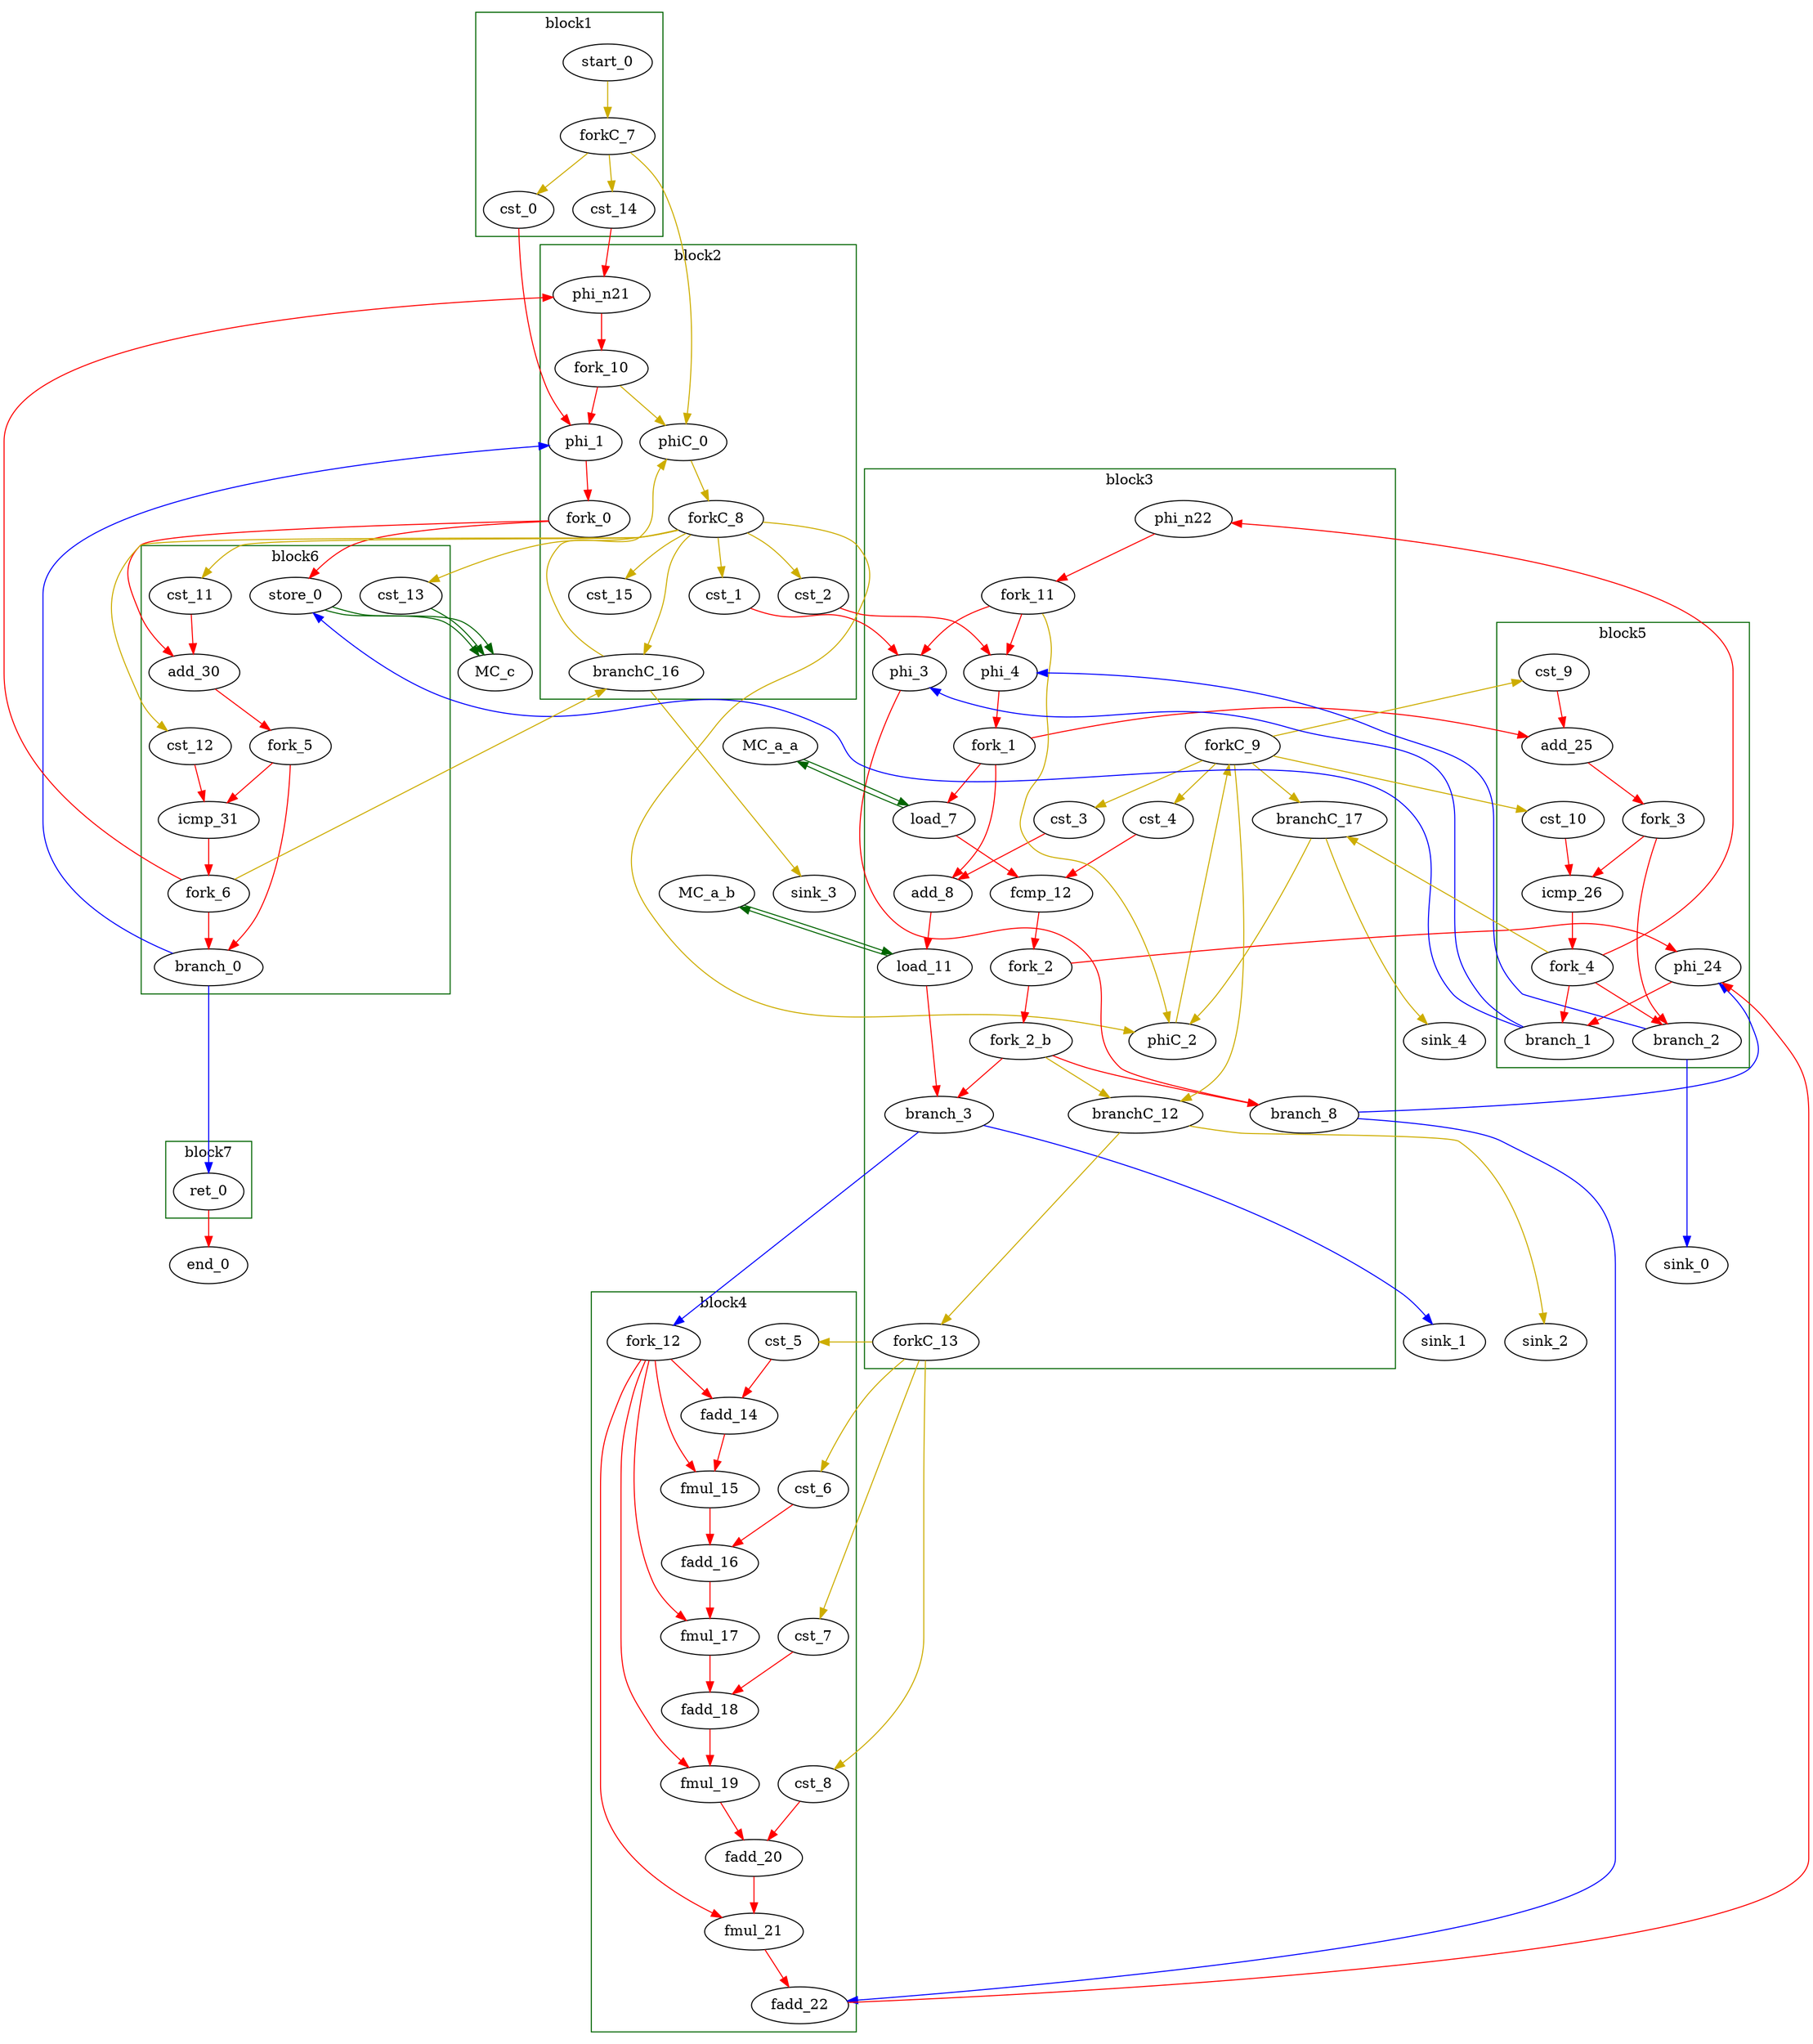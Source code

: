 digraph G {
splines=spline;
subgraph cluster_0 {
color="darkgreen";
label="block1";
"cst_0" [type="Constant", bbID=1, in="in1:0", out="out1:32", value="0x00000000", tagged=false, taggers_num=0, tagger_id="-1"];
"start_0" [type="Entry", control="true", bbID=1, in="in1:0", out="out1:0", tagged=false, taggers_num=0, tagger_id="-1"];
"cst_14" [type="Constant", bbID=1, in="in1:0", out="out1:1", value="0x00000000", tagged=false, taggers_num=0, tagger_id="-1"];
"forkC_7" [type="Fork", bbID=1, in="in1:0", out="out1:0 out2:0 out3:0 ", tagged=false, taggers_num=0, tagger_id="-1"];
}
subgraph cluster_1 {
color="darkgreen";
label="block2";
"phi_1" [type="Mux", bbID=2, in="in1?:1 in2:32 in3:32 ", out="out1:32", delay=0.366, tagged=false, taggers_num=0, tagger_id="-1"];
"cst_1" [type="Constant", bbID=2, in="in1:0", out="out1:32", value="0x00000000", tagged=false, taggers_num=0, tagger_id="-1"];
"cst_2" [type="Constant", bbID=2, in="in1:0", out="out1:32", value="0x00000000", tagged=false, taggers_num=0, tagger_id="-1"];
"phiC_0" [type="Mux", bbID=2, in="in1?:1 in2:0 in3:0 ", out="out1:0", delay=0.166, tagged=false, taggers_num=0, tagger_id="-1"];
"phi_n21" [type="Merge", bbID=2, in="in1:1 in2:1 ", out="out1:1", delay=0.366, tagged=false, taggers_num=0, tagger_id="-1"];
"branchC_16" [type="Branch", bbID=2, in="in1:0 in2?:1", out="out1+:0 out2-:0", tagged=false, taggers_num=0, tagger_id="-1"];
"cst_15" [type="Constant", bbID=2, in="in1:0", out="out1:1", value="0x00000000", tagged=false, taggers_num=0, tagger_id="-1"];
"fork_0" [type="Fork", bbID=2, in="in1:32", out="out1:32 out2:32 ", tagged=false, taggers_num=0, tagger_id="-1"];
"forkC_8" [type="Fork", bbID=2, in="in1:0", out="out1:0 out2:0 out3:0 out4:0 out5:0 out6:0 out7:0 out8:0 ", tagged=false, taggers_num=0, tagger_id="-1"];
"fork_10" [type="Fork", bbID=2, in="in1:1", out="out1:1 out2:1 ", tagged=false, taggers_num=0, tagger_id="-1"];
}
subgraph cluster_2 {
color="darkgreen";
label="block3";
"phi_3" [type="Mux", bbID=3, in="in1?:1 in2:32 in3:32 ", out="out1:32", delay=0.366, tagged=false, taggers_num=0, tagger_id="-1"];
"phi_4" [type="Mux", bbID=3, in="in1?:1 in2:32 in3:32 ", out="out1:32", delay=0.366, tagged=false, taggers_num=0, tagger_id="-1"];
"load_7" [type="Operator", bbID=3, op="mc_load_op", portId=0, offset=0, in="in1:32 in2:32", out="out1:32 out2:32 ", delay=0.000, latency=2, II=1, tagged=false, taggers_num=0, tagger_id="-1"];
"cst_3" [type="Constant", bbID=3, in="in1:0", out="out1:32", value="0x00000001", tagged=false, taggers_num=0, tagger_id="-1"];
"add_8" [type="Operator", bbID=3, op="add_op", in="in1:32 in2:32 ", out="out1:32 ", delay=1.693, latency=0, II=1, tagged=false, taggers_num=0, tagger_id="-1"];
"load_11" [type="Operator", bbID=3, op="mc_load_op", portId=1, offset=0, in="in1:32 in2:32", out="out1:32 out2:32 ", delay=0.000, latency=2, II=1, tagged=false, taggers_num=0, tagger_id="-1"];
"cst_4" [type="Constant", bbID=3, in="in1:0", out="out1:32", value="0x00000000", tagged=false, taggers_num=0, tagger_id="-1"];
"fcmp_12" [type="Operator", bbID=3, op="fcmp_ult_op", in="in1:32 in2:32 ", out="out1:1 ", delay=0.966, latency=2, II=1, tagged=false, taggers_num=0, tagger_id="-1"];
"phiC_2" [type="Mux", bbID=3, in="in1?:1 in2:0 in3:0 ", out="out1:0", delay=0.166, tagged=false, taggers_num=0, tagger_id="-1"];
"phi_n22" [type="init Bool false", bbID=3, in="in1:1 ", out="out1:1", delay=0.366, tagged=false, taggers_num=0, tagger_id="-1"];
"branch_3" [type="Branch", bbID=3, in="in1:32 in2?:1", out="out1+:32 out2-:32", tagged=false, taggers_num=0, tagger_id="-1"];
"branch_8" [type="Branch", bbID=3, in="in1:32 in2?:1", out="out1+:32 out2-:32", tagged=false, taggers_num=0, tagger_id="-1"];
"branchC_12" [type="Branch", bbID=3, in="in1:0 in2?:1", out="out1+:0 out2-:0", tagged=false, taggers_num=0, tagger_id="-1"];
"branchC_17" [type="Branch", bbID=3, in="in1:0 in2?:1", out="out1+:0 out2-:0", tagged=false, taggers_num=0, tagger_id="-1"];
"fork_1" [type="Fork", bbID=3, in="in1:32", out="out1:32 out2:32 out3:32 ", tagged=false, taggers_num=0, tagger_id="-1"];
"fork_2" [type="Fork", bbID=3, in="in1:1", out="out1:1 out2:1", tagged=false, taggers_num=0, tagger_id="-1"];
"fork_2_b" [type="Fork", bbID=3, in="in1:1", out="out1:1 out2:1 out3:1 ", tagged=false, taggers_num=0, tagger_id="-1"];
"forkC_9" [type="Fork", bbID=3, in="in1:0", out="out1:0 out2:0 out3:0 out4:0 out5:0 out6:0 ", tagged=false, taggers_num=0, tagger_id="-1"];
"fork_11" [type="Fork", bbID=3, in="in1:1", out="out1:1 out2:1 out3:1 ", tagged=false, taggers_num=0, tagger_id="-1"];
"forkC_13" [type="Fork", bbID=3, in="in1:0", out="out1:0 out2:0 out3:0 out4:0 ", tagged=false, taggers_num=1, tagger_id="-1"];
}
subgraph cluster_3 {
color="darkgreen";
label="block4";
"cst_5" [type="Constant", bbID=4, in="in1:0", out="out1:32", value="0x3F23D70A", tagged=false, taggers_num=0, tagger_id="-1"];
"fadd_14" [type="Operator", bbID=4, op="fadd_op", in="in1:32 in2:32 ", out="out1:32 ", delay=0.966, latency=10, II=1, tagged=false, taggers_num=0, tagger_id="-1"];
"fmul_15" [type="Operator", bbID=4, op="fmul_op", in="in1:32 in2:32 ", out="out1:32 ", delay=0.966, latency=6, II=1, tagged=false, taggers_num=0, tagger_id="-1"];
"cst_6" [type="Constant", bbID=4, in="in1:0", out="out1:32", value="0x3F333333", tagged=false, taggers_num=0, tagger_id="-1"];
"fadd_16" [type="Operator", bbID=4, op="fadd_op", in="in1:32 in2:32 ", out="out1:32 ", delay=0.966, latency=10, II=1, tagged=false, taggers_num=0, tagger_id="-1"];
"fmul_17" [type="Operator", bbID=4, op="fmul_op", in="in1:32 in2:32 ", out="out1:32 ", delay=0.966, latency=6, II=1, tagged=false, taggers_num=0, tagger_id="-1"];
"cst_7" [type="Constant", bbID=4, in="in1:0", out="out1:32", value="0x3E570A3D", tagged=false, taggers_num=0, tagger_id="-1"];
"fadd_18" [type="Operator", bbID=4, op="fadd_op", in="in1:32 in2:32 ", out="out1:32 ", delay=0.966, latency=10, II=1, tagged=false, taggers_num=0, tagger_id="-1"];
"fmul_19" [type="Operator", bbID=4, op="fmul_op", in="in1:32 in2:32 ", out="out1:32 ", delay=0.966, latency=6, II=1, tagged=false, taggers_num=0, tagger_id="-1"];
"cst_8" [type="Constant", bbID=4, in="in1:0", out="out1:32", value="0x3EA8F5C3", tagged=false, taggers_num=0, tagger_id="-1"];
"fadd_20" [type="Operator", bbID=4, op="fadd_op", in="in1:32 in2:32 ", out="out1:32 ", delay=0.966, latency=10, II=1, tagged=false, taggers_num=0, tagger_id="-1"];
"fmul_21" [type="Operator", bbID=4, op="fmul_op", in="in1:32 in2:32 ", out="out1:32 ", delay=0.966, latency=6, II=1, tagged=false, taggers_num=0, tagger_id="-1"];
"fadd_22" [type="Operator", bbID=4, op="fadd_op", in="in1:32 in2:32 ", out="out1:32 ", delay=0.966, latency=10, II=1, tagged=false, taggers_num=0, tagger_id="-1"];
"fork_12" [type="Fork", bbID=4, in="in1:32", out="out1:32 out2:32 out3:32 out4:32 out5:32 ", tagged=false, taggers_num=0, tagger_id="-1"];
}
subgraph cluster_4 {
color="darkgreen";
label="block5";
"phi_24" [type="Mux", bbID=5, in="in1?:1 in2:32 in3:32 ", out="out1:32", delay=0.366, tagged=false, taggers_num=0, tagger_id="-1"];
"cst_9" [type="Constant", bbID=5, in="in1:0", out="out1:32", value="0x00000001", tagged=false, taggers_num=0, tagger_id="-1"];
"add_25" [type="Operator", bbID=5, op="add_op", in="in1:32 in2:32 ", out="out1:32 ", delay=1.693, latency=0, II=1, tagged=false, taggers_num=0, tagger_id="-1"];
"cst_10" [type="Constant", bbID=5, in="in1:0", out="out1:32", value="0x000003E8", tagged=false, taggers_num=0, tagger_id="-1"];
"icmp_26" [type="Operator", bbID=5, op="icmp_ult_op", in="in1:32 in2:32 ", out="out1:1 ", delay=1.530, latency=0, II=1, tagged=false, taggers_num=0, tagger_id="-1"];
"branch_1" [type="Branch", bbID=5, in="in1:32 in2?:1", out="out1+:32 out2-:32", tagged=false, taggers_num=0, tagger_id="-1"];
"branch_2" [type="Branch", bbID=5, in="in1:32 in2?:1", out="out1+:32 out2-:32", tagged=false, taggers_num=0, tagger_id="-1"];
"fork_3" [type="Fork", bbID=5, in="in1:32", out="out1:32 out2:32 ", tagged=false, taggers_num=0, tagger_id="-1"];
"fork_4" [type="Fork", bbID=5, in="in1:1", out="out1:1 out2:1 out3:1 out4:1 ", tagged=false, taggers_num=0, tagger_id="-1"];
}
subgraph cluster_5 {
color="darkgreen";
label="block6";
"store_0" [type="Operator", bbID=6, op="mc_store_op", portId=0, offset=0, in="in1:32 in2:32 ", out="out1:32 out2:32 ", delay=0.000, latency=0, II=1, tagged=false, taggers_num=0, tagger_id="-1"];
"cst_11" [type="Constant", bbID=6, in="in1:0", out="out1:32", value="0x00000001", tagged=false, taggers_num=0, tagger_id="-1"];
"add_30" [type="Operator", bbID=6, op="add_op", in="in1:32 in2:32 ", out="out1:32 ", delay=1.693, latency=0, II=1, tagged=false, taggers_num=0, tagger_id="-1"];
"cst_12" [type="Constant", bbID=6, in="in1:0", out="out1:32", value="0x0000000A", tagged=false, taggers_num=0, tagger_id="-1"];
"icmp_31" [type="Operator", bbID=6, op="icmp_ult_op", in="in1:32 in2:32 ", out="out1:1 ", delay=1.530, latency=0, II=1, tagged=false, taggers_num=0, tagger_id="-1"];
"cst_13" [type="Constant", bbID=6, in="in1:0", out="out1:32", value="0x00000001", tagged=false, taggers_num=0, tagger_id="-1"];
"branch_0" [type="Branch", bbID=6, in="in1:32 in2?:1", out="out1+:32 out2-:32", tagged=false, taggers_num=0, tagger_id="-1"];
"fork_5" [type="Fork", bbID=6, in="in1:32", out="out1:32 out2:32 ", tagged=false, taggers_num=0, tagger_id="-1"];
"fork_6" [type="Fork", bbID=6, in="in1:1", out="out1:1 out2:1 out3:1 ", tagged=false, taggers_num=0, tagger_id="-1"];
}
subgraph cluster_6 {
color="darkgreen";
label="block7";
"ret_0" [type="Operator", bbID=7, op="ret_op", in="in1:32 ", out="out1:32 ", delay=0.000, latency=0, II=1, tagged=false, taggers_num=0, tagger_id="-1"];
}
"MC_a_a" [type="MC", in="in1:32*l0a", out="out1:32*l0d", bbID=0, memory="a", bbcount=0, stcount=0, ldcount=1];
"MC_a_b" [type="MC", in="in1:32*l1a", out="out1:32*l1d", bbID=0, memory="a", bbcount=0, stcount=0, ldcount=1];
"MC_c" [type="MC", bbID=0, in="in1:32*c0 in2:32*s0a in3:32*s0d ", out="out1:0*e ", memory="c", bbcount=1, ldcount=0, stcount=1];
"sink_0" [type="Sink", bbID=0, in="in1:32"];
"sink_1" [type="Sink", bbID=0, in="in1:32"];
"sink_2" [type="Sink", bbID=0, in="in1:0"];
"sink_3" [type="Sink", bbID=0, in="in1:0"];
"sink_4" [type="Sink", bbID=0, in="in1:0"];
"end_0" [type="Exit", bbID=0, in="in1:0*e in2:0*e  in3:32 ", out="out1:32"];
"load_7" -> "MC_a_a" [color="darkgreen", mem_address="true", from="out2", to="in1"];
"MC_a_a" -> "load_7" [color="darkgreen", mem_address="false", from="out1", to="in1"];
"load_11" -> "MC_a_b" [color="darkgreen", mem_address="true", from="out2", to="in1"];
"MC_a_b" -> "load_11" [color="darkgreen", mem_address="false", from="out1", to="in1"];
"store_0" -> "MC_c" [color="darkgreen", mem_address="true", from="out2", to="in2"];
"store_0" -> "MC_c" [color="darkgreen", mem_address="false", from="out1", to="in3"];
"cst_13" -> "MC_c" [color="darkgreen", from="out1", to="in1"];
"cst_0" -> "phi_1" [color="red", from="out1", to="in2"];
"phi_1" -> "fork_0" [color="red", from="out1", to="in1"];
"cst_1" -> "phi_3" [color="red", from="out1", to="in2"];
"phi_3" -> "branch_8" [color="red", from="out1", to="in1"];
"cst_2" -> "phi_4" [color="red", from="out1", to="in2"];
"phi_4" -> "fork_1" [color="red", from="out1", to="in1"];
"load_7" -> "fcmp_12" [color="red", from="out1", to="in1"];
"cst_3" -> "add_8" [color="red", from="out1", to="in2"];
"add_8" -> "load_11" [color="red", from="out1", to="in2"];
"load_11" -> "branch_3" [color="red", from="out1", to="in1"];
"cst_4" -> "fcmp_12" [color="red", from="out1", to="in2"];
"fcmp_12" -> "fork_2" [color="red", from="out1", to="in1"];
"cst_5" -> "fadd_14" [color="red", from="out1", to="in2"];
"fadd_14" -> "fmul_15" [color="red", from="out1", to="in1"];
"fmul_15" -> "fadd_16" [color="red", from="out1", to="in1"];
"cst_6" -> "fadd_16" [color="red", from="out1", to="in2"];
"fadd_16" -> "fmul_17" [color="red", from="out1", to="in1"];
"fmul_17" -> "fadd_18" [color="red", from="out1", to="in1"];
"cst_7" -> "fadd_18" [color="red", from="out1", to="in2"];
"fadd_18" -> "fmul_19" [color="red", from="out1", to="in1"];
"fmul_19" -> "fadd_20" [color="red", from="out1", to="in1"];
"cst_8" -> "fadd_20" [color="red", from="out1", to="in2"];
"fadd_20" -> "fmul_21" [color="red", from="out1", to="in1"];
"fmul_21" -> "fadd_22" [color="red", from="out1", to="in2"];
"fadd_22" -> "phi_24" [color="red", from="out1", to="in2"];
"phi_24" -> "branch_1" [color="red", from="out1", to="in1"];
"cst_9" -> "add_25" [color="red", from="out1", to="in2"];
"add_25" -> "fork_3" [color="red", from="out1", to="in1"];
"cst_10" -> "icmp_26" [color="red", from="out1", to="in2"];
"icmp_26" -> "fork_4" [color="red", from="out1", to="in1"];
"cst_11" -> "add_30" [color="red", from="out1", to="in2"];
"add_30" -> "fork_5" [color="red", from="out1", to="in1"];
"cst_12" -> "icmp_31" [color="red", from="out1", to="in2"];
"icmp_31" -> "fork_6" [color="red", from="out1", to="in1"];
"ret_0" -> "end_0" [color="red", from="out1", to="in3"];
"start_0" -> "forkC_7" [color="gold3", from="out1", to="in1"];
"phiC_0" -> "forkC_8" [color="gold3", from="out1", to="in1"];
"phiC_2" -> "forkC_9" [color="gold3", from="out1", to="in1"];
"branch_0" -> "phi_1" [color="blue", minlen=3, from="out1", to="in3"];
"branch_0" -> "ret_0" [color="blue", minlen=3, from="out2", to="in1"];
"phi_n21" -> "fork_10" [color="red", from="out1", to="in1"];
"cst_14" -> "phi_n21" [color="red", from="out1", to="in1"];
"branch_1" -> "phi_3" [color="blue", minlen=3, from="out1", to="in3"];
"branch_1" -> "store_0" [color="blue", minlen=3, from="out2", to="in1"];
"phi_n22" -> "fork_11" [color="red", from="out1", to="in1"];
"branch_2" -> "phi_4" [color="blue", minlen=3, from="out1", to="in3"];
"branch_2" -> "sink_0" [color="blue", minlen=3, from="out2", to="in1"];
"branch_3" -> "sink_1" [color="blue", minlen=3, from="out1", to="in1"];
"branch_3" -> "fork_12" [color="blue", minlen=3, from="out2", to="in1"];
"branch_8" -> "phi_24" [color="blue", minlen=3, from="out1", to="in3"];
"branch_8" -> "fadd_22" [color="blue", minlen=3, from="out2", to="in1"];
"branchC_12" -> "sink_2" [color="gold3", minlen=3, from="out1", to="in1"];
"branchC_12" -> "forkC_13" [color="gold3", minlen=3, from="out2", to="in1"];
"branchC_16" -> "phiC_0" [color="gold3", minlen=3, from="out1", to="in3"];
"branchC_16" -> "sink_3" [color="gold3", minlen=3, from="out2", to="in1"];
"branchC_17" -> "phiC_2" [color="gold3", minlen=3, from="out1", to="in3"];
"branchC_17" -> "sink_4" [color="gold3", minlen=3, from="out2", to="in1"];
"fork_12" -> "fadd_14" [color="red", from="out1", to="in1"];
"fork_12" -> "fmul_15" [color="red", from="out2", to="in2"];
"fork_12" -> "fmul_17" [color="red", from="out3", to="in2"];
"fork_12" -> "fmul_19" [color="red", from="out4", to="in2"];
"fork_12" -> "fmul_21" [color="red", from="out5", to="in2"];
"fork_0" -> "add_30" [color="red", from="out1", to="in1"];
"fork_0" -> "store_0" [color="red", from="out2", to="in2"];
"fork_1" -> "add_8" [color="red", from="out1", to="in1"];
"fork_1" -> "add_25" [color="red", from="out2", to="in1"];
"fork_1" -> "load_7" [color="red", from="out3", to="in2"];
"fork_2_b" -> "branch_3" [color="red", from="out1", to="in2"];
"fork_2_b" -> "branch_8" [color="red", from="out2", to="in2"];
"fork_2_b" -> "branchC_12" [color="gold3", from="out3", to="in2"];
"fork_2" -> "phi_24" [color="red", from="out2", to="in1"];
"fork_2" -> "fork_2_b" [color="red", from="out1", to="in1"];
"fork_3" -> "icmp_26" [color="red", from="out1", to="in1"];
"fork_3" -> "branch_2" [color="red", from="out2", to="in1"];
"fork_4" -> "branch_1" [color="red", from="out2", to="in2"];
"fork_4" -> "phi_n22" [color="red", from="out1", to="in1"];
"fork_4" -> "branch_2" [color="red", from="out3", to="in2"];
"fork_4" -> "branchC_17" [color="gold3", from="out4", to="in2"];
"fork_5" -> "icmp_31" [color="red", from="out1", to="in1"];
"fork_5" -> "branch_0" [color="red", from="out2", to="in1"];
"fork_6" -> "branch_0" [color="red", from="out1", to="in2"];
"fork_6" -> "phi_n21" [color="red", from="out2", to="in2"];
"fork_6" -> "branchC_16" [color="gold3", from="out3", to="in2"];
"forkC_7" -> "cst_0" [color="gold3", from="out1", to="in1"];
"forkC_7" -> "phiC_0" [color="gold3", from="out2", to="in2"];
"forkC_7" -> "cst_14" [color="gold3", from="out3", to="in1"];
"forkC_8" -> "cst_1" [color="gold3", from="out1", to="in1"];
"forkC_8" -> "branchC_16" [color="gold3", from="out2", to="in1"];
"forkC_8" -> "cst_2" [color="gold3", from="out3", to="in1"];
"forkC_8" -> "phiC_2" [color="gold3", from="out4", to="in2"];
"forkC_8" -> "cst_11" [color="gold3", from="out5", to="in1"];
"forkC_8" -> "cst_12" [color="gold3", from="out6", to="in1"];
"forkC_8" -> "cst_13" [color="gold3", from="out7", to="in1"];
"forkC_8" -> "cst_15" [color="gold3", from="out8", to="in1"];
"forkC_9" -> "cst_3" [color="gold3", from="out1", to="in1"];
"forkC_9" -> "branchC_17" [color="gold3", from="out2", to="in1"];
"forkC_9" -> "cst_4" [color="gold3", from="out3", to="in1"];
"forkC_9" -> "branchC_12" [color="gold3", from="out4", to="in1"];
"forkC_9" -> "cst_9" [color="gold3", from="out5", to="in1"];
"forkC_9" -> "cst_10" [color="gold3", from="out6", to="in1"];
"fork_10" -> "phi_1" [color="red", from="out1", to="in1"];
"fork_10" -> "phiC_0" [color="gold3", from="out2", to="in1"];
"fork_11" -> "phi_3" [color="red", from="out1", to="in1"];
"fork_11" -> "phi_4" [color="red", from="out2", to="in1"];
"fork_11" -> "phiC_2" [color="gold3", from="out3", to="in1"];
"forkC_13" -> "cst_5" [color="gold3", from="out1", to="in1"];
"forkC_13" -> "cst_6" [color="gold3", from="out2", to="in1"];
"forkC_13" -> "cst_7" [color="gold3", from="out3", to="in1"];
"forkC_13" -> "cst_8" [color="gold3", from="out4", to="in1"];
}
